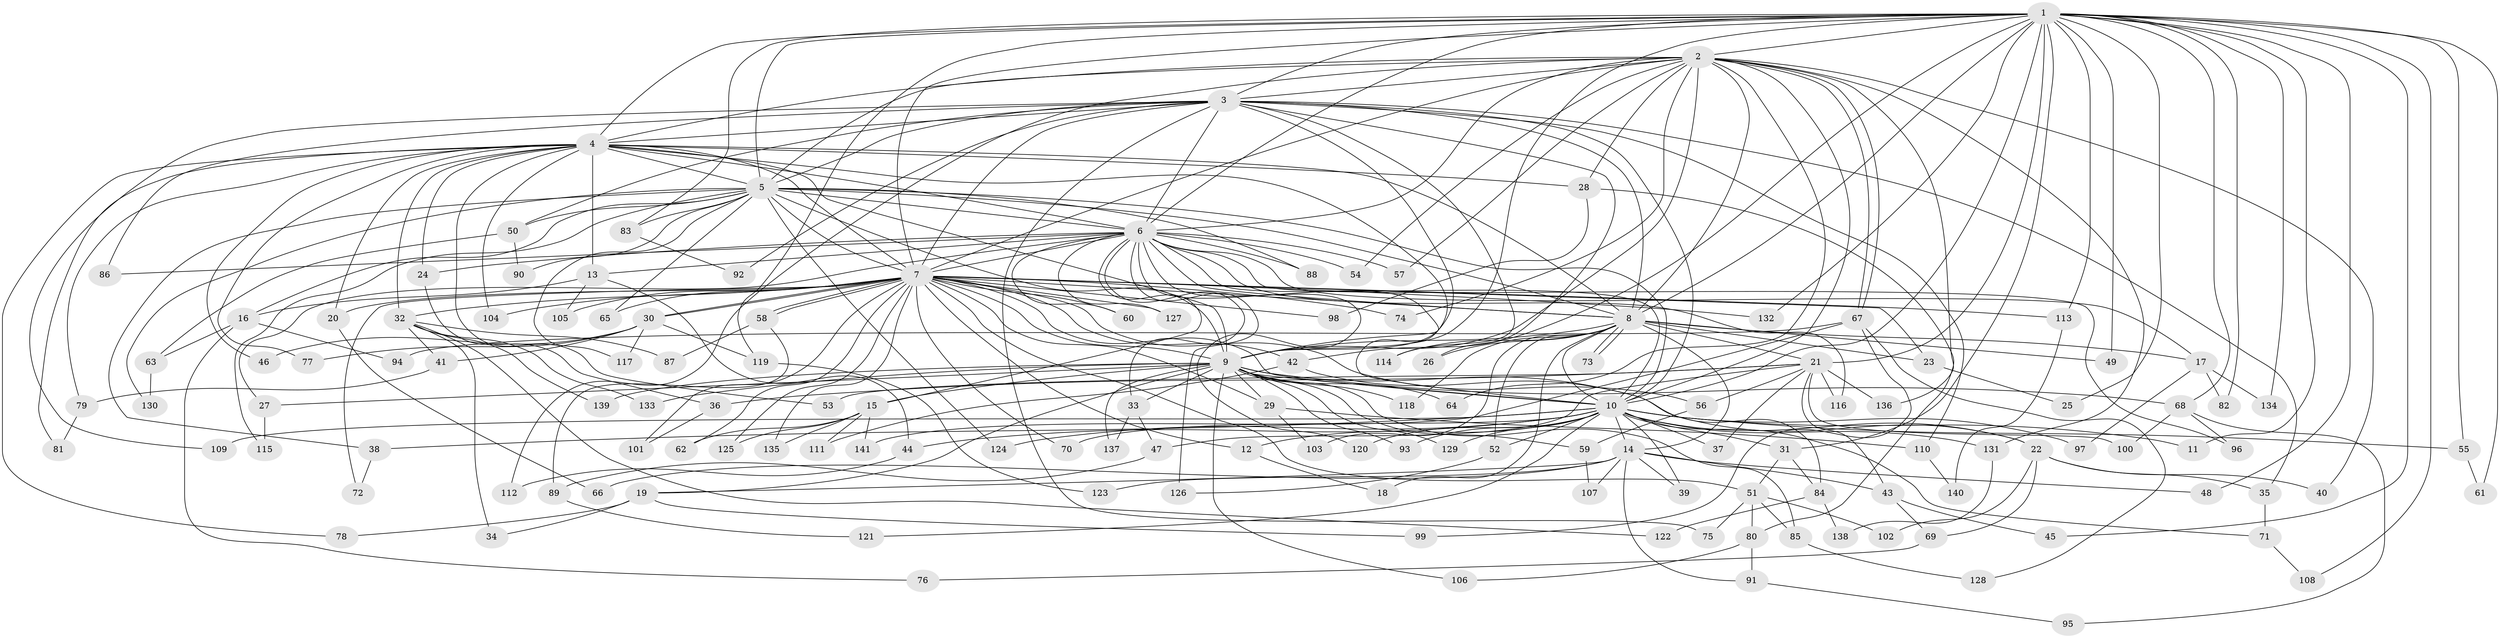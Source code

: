 // coarse degree distribution, {5: 0.20930232558139536, 22: 0.023255813953488372, 9: 0.023255813953488372, 3: 0.16279069767441862, 4: 0.16279069767441862, 16: 0.023255813953488372, 11: 0.046511627906976744, 6: 0.046511627906976744, 2: 0.09302325581395349, 14: 0.046511627906976744, 15: 0.046511627906976744, 1: 0.023255813953488372, 24: 0.023255813953488372, 18: 0.023255813953488372, 19: 0.023255813953488372, 7: 0.023255813953488372}
// Generated by graph-tools (version 1.1) at 2025/36/03/04/25 23:36:31]
// undirected, 141 vertices, 307 edges
graph export_dot {
  node [color=gray90,style=filled];
  1;
  2;
  3;
  4;
  5;
  6;
  7;
  8;
  9;
  10;
  11;
  12;
  13;
  14;
  15;
  16;
  17;
  18;
  19;
  20;
  21;
  22;
  23;
  24;
  25;
  26;
  27;
  28;
  29;
  30;
  31;
  32;
  33;
  34;
  35;
  36;
  37;
  38;
  39;
  40;
  41;
  42;
  43;
  44;
  45;
  46;
  47;
  48;
  49;
  50;
  51;
  52;
  53;
  54;
  55;
  56;
  57;
  58;
  59;
  60;
  61;
  62;
  63;
  64;
  65;
  66;
  67;
  68;
  69;
  70;
  71;
  72;
  73;
  74;
  75;
  76;
  77;
  78;
  79;
  80;
  81;
  82;
  83;
  84;
  85;
  86;
  87;
  88;
  89;
  90;
  91;
  92;
  93;
  94;
  95;
  96;
  97;
  98;
  99;
  100;
  101;
  102;
  103;
  104;
  105;
  106;
  107;
  108;
  109;
  110;
  111;
  112;
  113;
  114;
  115;
  116;
  117;
  118;
  119;
  120;
  121;
  122;
  123;
  124;
  125;
  126;
  127;
  128;
  129;
  130;
  131;
  132;
  133;
  134;
  135;
  136;
  137;
  138;
  139;
  140;
  141;
  1 -- 2;
  1 -- 3;
  1 -- 4;
  1 -- 5;
  1 -- 6;
  1 -- 7;
  1 -- 8;
  1 -- 9;
  1 -- 10;
  1 -- 11;
  1 -- 21;
  1 -- 25;
  1 -- 31;
  1 -- 42;
  1 -- 45;
  1 -- 48;
  1 -- 49;
  1 -- 55;
  1 -- 61;
  1 -- 68;
  1 -- 82;
  1 -- 83;
  1 -- 108;
  1 -- 113;
  1 -- 119;
  1 -- 132;
  1 -- 134;
  2 -- 3;
  2 -- 4;
  2 -- 5;
  2 -- 6;
  2 -- 7;
  2 -- 8;
  2 -- 9;
  2 -- 10;
  2 -- 28;
  2 -- 40;
  2 -- 54;
  2 -- 57;
  2 -- 64;
  2 -- 67;
  2 -- 67;
  2 -- 74;
  2 -- 112;
  2 -- 131;
  2 -- 136;
  3 -- 4;
  3 -- 5;
  3 -- 6;
  3 -- 7;
  3 -- 8;
  3 -- 9;
  3 -- 10;
  3 -- 26;
  3 -- 35;
  3 -- 50;
  3 -- 75;
  3 -- 86;
  3 -- 92;
  3 -- 109;
  3 -- 110;
  3 -- 114;
  4 -- 5;
  4 -- 6;
  4 -- 7;
  4 -- 8;
  4 -- 9;
  4 -- 10;
  4 -- 13;
  4 -- 20;
  4 -- 24;
  4 -- 28;
  4 -- 32;
  4 -- 46;
  4 -- 53;
  4 -- 77;
  4 -- 78;
  4 -- 79;
  4 -- 81;
  4 -- 104;
  5 -- 6;
  5 -- 7;
  5 -- 8;
  5 -- 9;
  5 -- 10;
  5 -- 16;
  5 -- 38;
  5 -- 50;
  5 -- 65;
  5 -- 83;
  5 -- 88;
  5 -- 90;
  5 -- 115;
  5 -- 117;
  5 -- 124;
  5 -- 130;
  6 -- 7;
  6 -- 8;
  6 -- 9;
  6 -- 10;
  6 -- 13;
  6 -- 15;
  6 -- 17;
  6 -- 24;
  6 -- 27;
  6 -- 33;
  6 -- 54;
  6 -- 57;
  6 -- 60;
  6 -- 86;
  6 -- 88;
  6 -- 96;
  6 -- 116;
  6 -- 120;
  6 -- 126;
  6 -- 127;
  7 -- 8;
  7 -- 9;
  7 -- 10;
  7 -- 12;
  7 -- 20;
  7 -- 23;
  7 -- 29;
  7 -- 30;
  7 -- 30;
  7 -- 32;
  7 -- 42;
  7 -- 51;
  7 -- 56;
  7 -- 58;
  7 -- 58;
  7 -- 60;
  7 -- 62;
  7 -- 65;
  7 -- 70;
  7 -- 72;
  7 -- 74;
  7 -- 98;
  7 -- 101;
  7 -- 104;
  7 -- 105;
  7 -- 113;
  7 -- 125;
  7 -- 127;
  7 -- 132;
  7 -- 135;
  8 -- 9;
  8 -- 10;
  8 -- 14;
  8 -- 17;
  8 -- 18;
  8 -- 21;
  8 -- 23;
  8 -- 26;
  8 -- 49;
  8 -- 52;
  8 -- 73;
  8 -- 73;
  8 -- 103;
  8 -- 114;
  8 -- 118;
  9 -- 10;
  9 -- 15;
  9 -- 19;
  9 -- 22;
  9 -- 27;
  9 -- 29;
  9 -- 33;
  9 -- 59;
  9 -- 64;
  9 -- 68;
  9 -- 85;
  9 -- 93;
  9 -- 106;
  9 -- 118;
  9 -- 129;
  9 -- 133;
  9 -- 137;
  9 -- 139;
  10 -- 11;
  10 -- 12;
  10 -- 14;
  10 -- 22;
  10 -- 31;
  10 -- 37;
  10 -- 38;
  10 -- 39;
  10 -- 44;
  10 -- 52;
  10 -- 55;
  10 -- 70;
  10 -- 71;
  10 -- 93;
  10 -- 97;
  10 -- 109;
  10 -- 120;
  10 -- 121;
  10 -- 124;
  10 -- 129;
  10 -- 131;
  12 -- 18;
  13 -- 16;
  13 -- 44;
  13 -- 105;
  14 -- 19;
  14 -- 39;
  14 -- 43;
  14 -- 48;
  14 -- 66;
  14 -- 91;
  14 -- 107;
  14 -- 123;
  15 -- 62;
  15 -- 111;
  15 -- 125;
  15 -- 135;
  15 -- 141;
  16 -- 63;
  16 -- 76;
  16 -- 94;
  17 -- 82;
  17 -- 97;
  17 -- 134;
  19 -- 34;
  19 -- 78;
  19 -- 99;
  20 -- 66;
  21 -- 36;
  21 -- 37;
  21 -- 43;
  21 -- 47;
  21 -- 53;
  21 -- 56;
  21 -- 100;
  21 -- 116;
  21 -- 136;
  22 -- 35;
  22 -- 40;
  22 -- 69;
  22 -- 102;
  23 -- 25;
  24 -- 36;
  27 -- 115;
  28 -- 80;
  28 -- 98;
  29 -- 103;
  29 -- 110;
  30 -- 41;
  30 -- 46;
  30 -- 77;
  30 -- 117;
  30 -- 119;
  31 -- 51;
  31 -- 84;
  32 -- 34;
  32 -- 41;
  32 -- 87;
  32 -- 122;
  32 -- 133;
  32 -- 139;
  33 -- 47;
  33 -- 137;
  35 -- 71;
  36 -- 101;
  38 -- 72;
  41 -- 79;
  42 -- 84;
  42 -- 111;
  43 -- 45;
  43 -- 69;
  44 -- 112;
  47 -- 89;
  50 -- 63;
  50 -- 90;
  51 -- 75;
  51 -- 80;
  51 -- 85;
  51 -- 102;
  52 -- 126;
  55 -- 61;
  56 -- 59;
  58 -- 87;
  58 -- 89;
  59 -- 107;
  63 -- 130;
  67 -- 94;
  67 -- 99;
  67 -- 128;
  67 -- 141;
  68 -- 95;
  68 -- 96;
  68 -- 100;
  69 -- 76;
  71 -- 108;
  79 -- 81;
  80 -- 91;
  80 -- 106;
  83 -- 92;
  84 -- 122;
  84 -- 138;
  85 -- 128;
  89 -- 121;
  91 -- 95;
  110 -- 140;
  113 -- 140;
  119 -- 123;
  131 -- 138;
}

